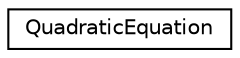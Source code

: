 digraph G
{
  edge [fontname="Helvetica",fontsize="10",labelfontname="Helvetica",labelfontsize="10"];
  node [fontname="Helvetica",fontsize="10",shape=record];
  rankdir="LR";
  Node1 [label="QuadraticEquation",height=0.2,width=0.4,color="black", fillcolor="white", style="filled",URL="$struct_quadratic_equation.html",tooltip="Represents a quadratic equation of the form ax^2+bx+c."];
}
